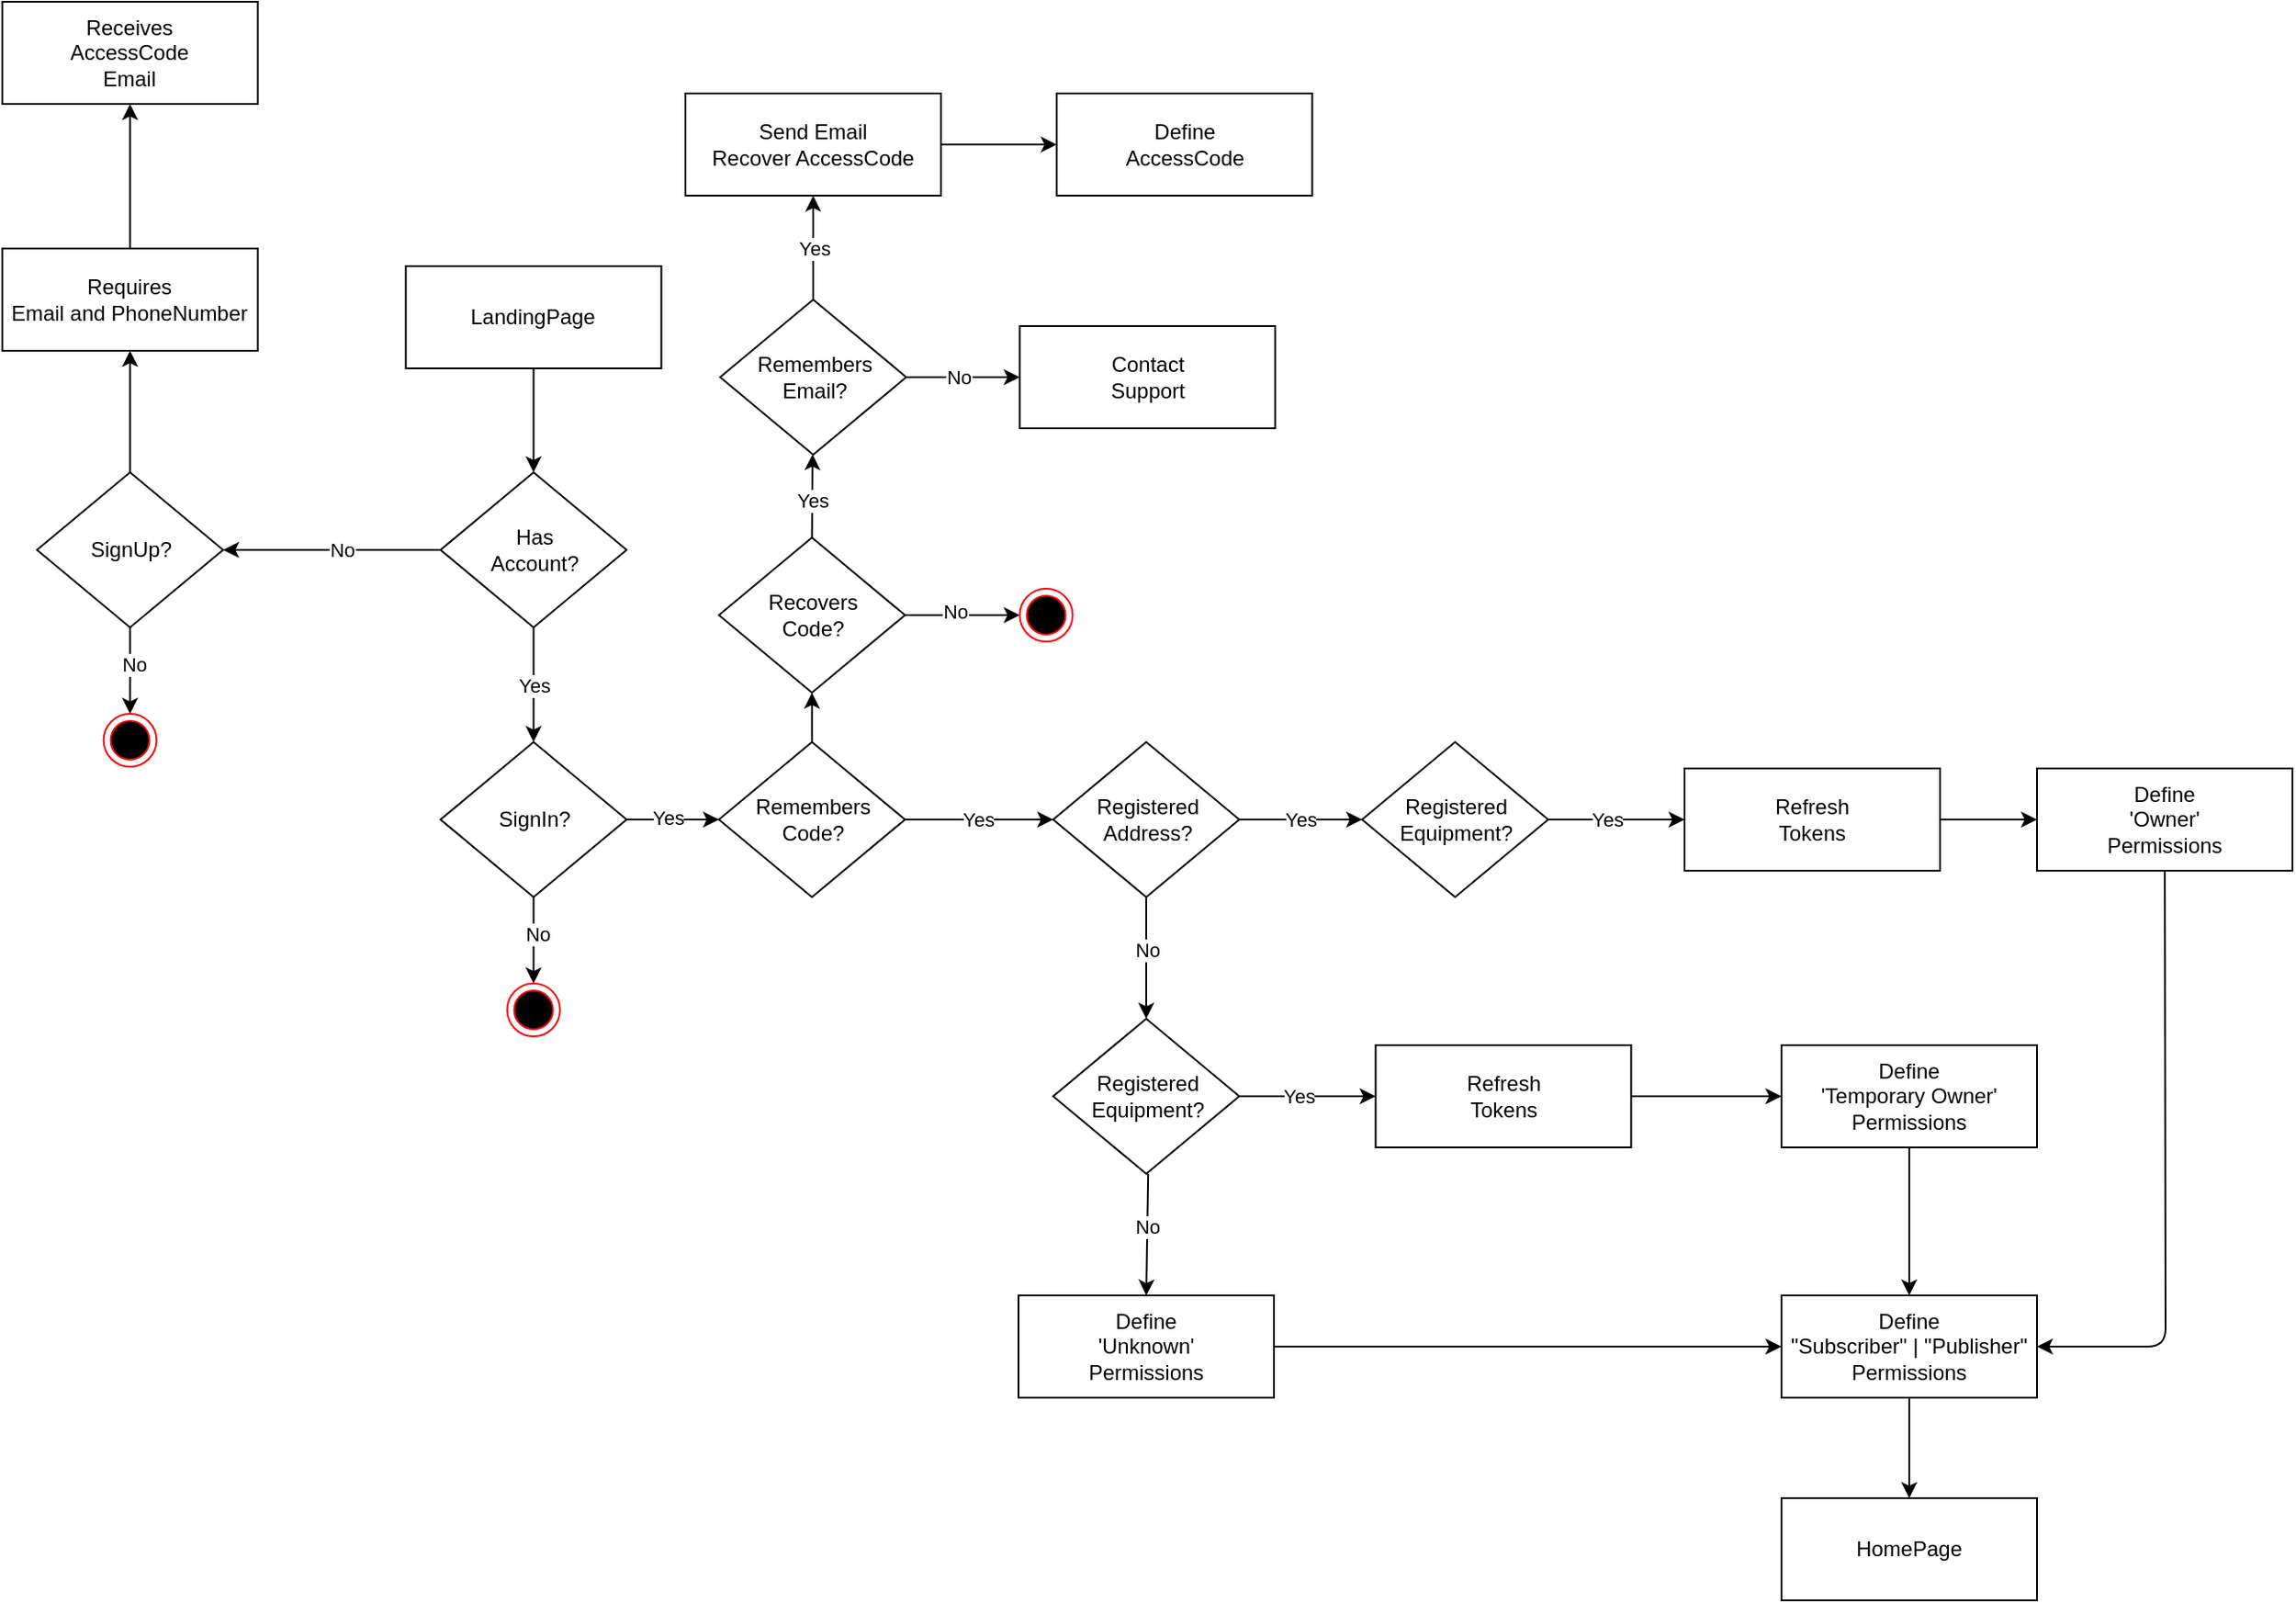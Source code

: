 <mxfile>
    <diagram id="hn7tHWQoiM4ZmX-ZspI4" name="Page-1">
        <mxGraphModel dx="1594" dy="1171" grid="0" gridSize="10" guides="1" tooltips="1" connect="1" arrows="1" fold="1" page="0" pageScale="1" pageWidth="827" pageHeight="1169" math="0" shadow="0">
            <root>
                <mxCell id="0"/>
                <mxCell id="1" parent="0"/>
                <mxCell id="9" value="" style="edgeStyle=none;html=1;" parent="1" source="3" target="8" edge="1">
                    <mxGeometry relative="1" as="geometry"/>
                </mxCell>
                <mxCell id="68" value="Yes" style="edgeLabel;html=1;align=center;verticalAlign=middle;resizable=0;points=[];" vertex="1" connectable="0" parent="9">
                    <mxGeometry x="-0.126" y="1" relative="1" as="geometry">
                        <mxPoint as="offset"/>
                    </mxGeometry>
                </mxCell>
                <mxCell id="12" value="" style="edgeStyle=none;html=1;" parent="1" source="3" target="11" edge="1">
                    <mxGeometry relative="1" as="geometry"/>
                </mxCell>
                <mxCell id="69" value="No" style="edgeLabel;html=1;align=center;verticalAlign=middle;resizable=0;points=[];" vertex="1" connectable="0" parent="12">
                    <mxGeometry x="-0.143" y="2" relative="1" as="geometry">
                        <mxPoint as="offset"/>
                    </mxGeometry>
                </mxCell>
                <mxCell id="3" value="SignIn?" style="shape=rhombus;html=1;dashed=0;whitespace=wrap;perimeter=rhombusPerimeter;" parent="1" vertex="1">
                    <mxGeometry y="168" width="105.6" height="88" as="geometry"/>
                </mxCell>
                <mxCell id="31" value="" style="edgeStyle=none;html=1;" edge="1" parent="1" source="8" target="30">
                    <mxGeometry relative="1" as="geometry"/>
                </mxCell>
                <mxCell id="32" value="Yes" style="edgeLabel;html=1;align=center;verticalAlign=middle;resizable=0;points=[];" vertex="1" connectable="0" parent="31">
                    <mxGeometry x="-0.15" y="3" relative="1" as="geometry">
                        <mxPoint x="6" y="3" as="offset"/>
                    </mxGeometry>
                </mxCell>
                <mxCell id="96" value="" style="edgeStyle=none;html=1;" edge="1" parent="1" source="8" target="95">
                    <mxGeometry relative="1" as="geometry"/>
                </mxCell>
                <mxCell id="8" value="Remembers&lt;br&gt;Code?" style="shape=rhombus;html=1;dashed=0;whitespace=wrap;perimeter=rhombusPerimeter;" parent="1" vertex="1">
                    <mxGeometry x="158" y="168" width="105.6" height="88" as="geometry"/>
                </mxCell>
                <mxCell id="11" value="" style="ellipse;html=1;shape=endState;fillColor=#000000;strokeColor=#ff0000;" parent="1" vertex="1">
                    <mxGeometry x="37.8" y="305" width="30" height="30" as="geometry"/>
                </mxCell>
                <mxCell id="35" value="Yes" style="edgeStyle=none;html=1;" edge="1" parent="1" source="30" target="34">
                    <mxGeometry relative="1" as="geometry"/>
                </mxCell>
                <mxCell id="41" value="" style="edgeStyle=none;html=1;" edge="1" parent="1" source="30" target="40">
                    <mxGeometry relative="1" as="geometry"/>
                </mxCell>
                <mxCell id="42" value="No" style="edgeLabel;html=1;align=center;verticalAlign=middle;resizable=0;points=[];" vertex="1" connectable="0" parent="41">
                    <mxGeometry x="-0.141" relative="1" as="geometry">
                        <mxPoint as="offset"/>
                    </mxGeometry>
                </mxCell>
                <mxCell id="30" value="Registered&lt;br&gt;Address?" style="shape=rhombus;html=1;dashed=0;whitespace=wrap;perimeter=rhombusPerimeter;" vertex="1" parent="1">
                    <mxGeometry x="347.7" y="168" width="105.6" height="88" as="geometry"/>
                </mxCell>
                <mxCell id="38" value="" style="edgeStyle=none;html=1;" edge="1" parent="1" source="34" target="37">
                    <mxGeometry relative="1" as="geometry"/>
                </mxCell>
                <mxCell id="39" value="Yes" style="edgeLabel;html=1;align=center;verticalAlign=middle;resizable=0;points=[];" vertex="1" connectable="0" parent="38">
                    <mxGeometry x="-0.143" relative="1" as="geometry">
                        <mxPoint as="offset"/>
                    </mxGeometry>
                </mxCell>
                <mxCell id="34" value="Registered&lt;br&gt;Equipment?" style="shape=rhombus;html=1;dashed=0;whitespace=wrap;perimeter=rhombusPerimeter;" vertex="1" parent="1">
                    <mxGeometry x="523" y="168" width="105.6" height="88" as="geometry"/>
                </mxCell>
                <mxCell id="47" value="" style="edgeStyle=none;html=1;" edge="1" parent="1" source="37" target="46">
                    <mxGeometry relative="1" as="geometry"/>
                </mxCell>
                <mxCell id="37" value="Refresh&lt;br&gt;Tokens" style="whiteSpace=wrap;html=1;align=center;" vertex="1" parent="1">
                    <mxGeometry x="706" y="183" width="145" height="58" as="geometry"/>
                </mxCell>
                <mxCell id="40" value="Registered&lt;br&gt;Equipment?" style="shape=rhombus;html=1;dashed=0;whitespace=wrap;perimeter=rhombusPerimeter;" vertex="1" parent="1">
                    <mxGeometry x="347.7" y="325" width="105.6" height="88" as="geometry"/>
                </mxCell>
                <mxCell id="43" value="" style="edgeStyle=none;html=1;" edge="1" parent="1" target="45">
                    <mxGeometry relative="1" as="geometry">
                        <mxPoint x="453.3" y="369.0" as="sourcePoint"/>
                    </mxGeometry>
                </mxCell>
                <mxCell id="44" value="Yes" style="edgeLabel;html=1;align=center;verticalAlign=middle;resizable=0;points=[];" vertex="1" connectable="0" parent="43">
                    <mxGeometry x="-0.143" relative="1" as="geometry">
                        <mxPoint as="offset"/>
                    </mxGeometry>
                </mxCell>
                <mxCell id="49" value="" style="edgeStyle=none;html=1;" edge="1" parent="1" source="45" target="48">
                    <mxGeometry relative="1" as="geometry"/>
                </mxCell>
                <mxCell id="45" value="Refresh&lt;br&gt;Tokens" style="whiteSpace=wrap;html=1;align=center;" vertex="1" parent="1">
                    <mxGeometry x="530.7" y="340" width="145" height="58" as="geometry"/>
                </mxCell>
                <mxCell id="61" style="edgeStyle=none;html=1;entryX=1;entryY=0.5;entryDx=0;entryDy=0;" edge="1" parent="1" source="46" target="55">
                    <mxGeometry relative="1" as="geometry">
                        <Array as="points">
                            <mxPoint x="979" y="511"/>
                        </Array>
                    </mxGeometry>
                </mxCell>
                <mxCell id="46" value="Define&lt;br&gt;'Owner'&lt;br&gt;Permissions" style="whiteSpace=wrap;html=1;align=center;" vertex="1" parent="1">
                    <mxGeometry x="906" y="183" width="145" height="58" as="geometry"/>
                </mxCell>
                <mxCell id="60" style="edgeStyle=none;html=1;entryX=0.5;entryY=0;entryDx=0;entryDy=0;" edge="1" parent="1" source="48" target="55">
                    <mxGeometry relative="1" as="geometry"/>
                </mxCell>
                <mxCell id="48" value="Define&lt;br&gt;'Temporary Owner'&lt;br&gt;Permissions" style="whiteSpace=wrap;html=1;align=center;" vertex="1" parent="1">
                    <mxGeometry x="761" y="340" width="145" height="58" as="geometry"/>
                </mxCell>
                <mxCell id="50" value="" style="edgeStyle=none;html=1;exitX=0.5;exitY=1;exitDx=0;exitDy=0;entryX=0.5;entryY=0;entryDx=0;entryDy=0;" edge="1" parent="1" target="54">
                    <mxGeometry relative="1" as="geometry">
                        <mxPoint x="401.6" y="413" as="sourcePoint"/>
                        <mxPoint x="400.847" y="476" as="targetPoint"/>
                        <Array as="points"/>
                    </mxGeometry>
                </mxCell>
                <mxCell id="51" value="No" style="edgeLabel;html=1;align=center;verticalAlign=middle;resizable=0;points=[];" vertex="1" connectable="0" parent="50">
                    <mxGeometry x="-0.143" relative="1" as="geometry">
                        <mxPoint as="offset"/>
                    </mxGeometry>
                </mxCell>
                <mxCell id="59" style="edgeStyle=none;html=1;entryX=0;entryY=0.5;entryDx=0;entryDy=0;" edge="1" parent="1" source="54" target="55">
                    <mxGeometry relative="1" as="geometry"/>
                </mxCell>
                <mxCell id="54" value="Define&lt;br&gt;'Unknown'&lt;br&gt;Permissions" style="whiteSpace=wrap;html=1;align=center;" vertex="1" parent="1">
                    <mxGeometry x="328.0" y="482" width="145" height="58" as="geometry"/>
                </mxCell>
                <mxCell id="66" style="edgeStyle=none;html=1;" edge="1" parent="1" source="55" target="65">
                    <mxGeometry relative="1" as="geometry"/>
                </mxCell>
                <mxCell id="55" value="Define&lt;br&gt;&quot;Subscriber&quot; | &quot;Publisher&quot;&lt;br&gt;Permissions" style="whiteSpace=wrap;html=1;align=center;" vertex="1" parent="1">
                    <mxGeometry x="761" y="482" width="145" height="58" as="geometry"/>
                </mxCell>
                <mxCell id="63" value="Yes" style="edgeStyle=none;html=1;entryX=0.5;entryY=0;entryDx=0;entryDy=0;" edge="1" parent="1" source="62" target="3">
                    <mxGeometry relative="1" as="geometry"/>
                </mxCell>
                <mxCell id="73" value="" style="edgeStyle=none;html=1;entryX=1;entryY=0.5;entryDx=0;entryDy=0;" edge="1" parent="1" source="62" target="77">
                    <mxGeometry relative="1" as="geometry">
                        <mxPoint x="-118" y="59" as="targetPoint"/>
                    </mxGeometry>
                </mxCell>
                <mxCell id="74" value="No" style="edgeLabel;html=1;align=center;verticalAlign=middle;resizable=0;points=[];" vertex="1" connectable="0" parent="73">
                    <mxGeometry x="-0.096" relative="1" as="geometry">
                        <mxPoint as="offset"/>
                    </mxGeometry>
                </mxCell>
                <mxCell id="62" value="Has&lt;br&gt;Account?" style="shape=rhombus;html=1;dashed=0;whitespace=wrap;perimeter=rhombusPerimeter;" vertex="1" parent="1">
                    <mxGeometry y="15" width="105.6" height="88" as="geometry"/>
                </mxCell>
                <mxCell id="67" style="edgeStyle=none;html=1;" edge="1" parent="1" source="64" target="62">
                    <mxGeometry relative="1" as="geometry"/>
                </mxCell>
                <mxCell id="64" value="LandingPage" style="whiteSpace=wrap;html=1;align=center;" vertex="1" parent="1">
                    <mxGeometry x="-19.7" y="-102" width="145" height="58" as="geometry"/>
                </mxCell>
                <mxCell id="65" value="HomePage" style="whiteSpace=wrap;html=1;align=center;" vertex="1" parent="1">
                    <mxGeometry x="761" y="597" width="145" height="58" as="geometry"/>
                </mxCell>
                <mxCell id="82" value="" style="edgeStyle=none;html=1;" edge="1" parent="1" source="77" target="81">
                    <mxGeometry relative="1" as="geometry"/>
                </mxCell>
                <mxCell id="77" value="SignUp?" style="shape=rhombus;html=1;dashed=0;whitespace=wrap;perimeter=rhombusPerimeter;" vertex="1" parent="1">
                    <mxGeometry x="-229" y="15" width="105.6" height="88" as="geometry"/>
                </mxCell>
                <mxCell id="78" value="" style="edgeStyle=none;html=1;" edge="1" parent="1" target="80">
                    <mxGeometry relative="1" as="geometry">
                        <mxPoint x="-176.2" y="103" as="sourcePoint"/>
                    </mxGeometry>
                </mxCell>
                <mxCell id="79" value="No" style="edgeLabel;html=1;align=center;verticalAlign=middle;resizable=0;points=[];" vertex="1" connectable="0" parent="78">
                    <mxGeometry x="-0.143" y="2" relative="1" as="geometry">
                        <mxPoint as="offset"/>
                    </mxGeometry>
                </mxCell>
                <mxCell id="80" value="" style="ellipse;html=1;shape=endState;fillColor=#000000;strokeColor=#ff0000;" vertex="1" parent="1">
                    <mxGeometry x="-191.2" y="152" width="30" height="30" as="geometry"/>
                </mxCell>
                <mxCell id="84" value="" style="edgeStyle=none;html=1;exitX=0.5;exitY=0;exitDx=0;exitDy=0;" edge="1" parent="1" source="81" target="83">
                    <mxGeometry relative="1" as="geometry">
                        <mxPoint x="-6.4" y="-223.0" as="sourcePoint"/>
                    </mxGeometry>
                </mxCell>
                <mxCell id="81" value="Requires&lt;br&gt;Email and PhoneNumber" style="whiteSpace=wrap;html=1;align=center;" vertex="1" parent="1">
                    <mxGeometry x="-248.7" y="-112" width="145" height="58" as="geometry"/>
                </mxCell>
                <mxCell id="83" value="Receives&lt;br&gt;AccessCode&lt;br&gt;Email" style="whiteSpace=wrap;html=1;align=center;" vertex="1" parent="1">
                    <mxGeometry x="-248.7" y="-252" width="145" height="58" as="geometry"/>
                </mxCell>
                <mxCell id="85" value="" style="edgeStyle=none;html=1;exitX=0.5;exitY=0;exitDx=0;exitDy=0;" edge="1" parent="1" target="90" source="95">
                    <mxGeometry relative="1" as="geometry">
                        <mxPoint x="211.5" y="70" as="sourcePoint"/>
                    </mxGeometry>
                </mxCell>
                <mxCell id="86" value="Yes" style="edgeLabel;html=1;align=center;verticalAlign=middle;resizable=0;points=[];" vertex="1" connectable="0" parent="85">
                    <mxGeometry x="-0.093" relative="1" as="geometry">
                        <mxPoint as="offset"/>
                    </mxGeometry>
                </mxCell>
                <mxCell id="87" value="" style="edgeStyle=none;html=1;" edge="1" parent="1" source="90" target="91">
                    <mxGeometry relative="1" as="geometry"/>
                </mxCell>
                <mxCell id="88" value="No" style="edgeLabel;html=1;align=center;verticalAlign=middle;resizable=0;points=[];" vertex="1" connectable="0" parent="87">
                    <mxGeometry x="-0.097" relative="1" as="geometry">
                        <mxPoint as="offset"/>
                    </mxGeometry>
                </mxCell>
                <mxCell id="89" value="Yes" style="edgeStyle=none;html=1;" edge="1" parent="1" source="90" target="93">
                    <mxGeometry relative="1" as="geometry"/>
                </mxCell>
                <mxCell id="90" value="Remembers&lt;br&gt;Email?" style="shape=rhombus;html=1;dashed=0;whitespace=wrap;perimeter=rhombusPerimeter;" vertex="1" parent="1">
                    <mxGeometry x="158.7" y="-83" width="105.6" height="88" as="geometry"/>
                </mxCell>
                <mxCell id="91" value="Contact &lt;br&gt;Support" style="whiteSpace=wrap;html=1;align=center;" vertex="1" parent="1">
                    <mxGeometry x="328.7" y="-68" width="145" height="58" as="geometry"/>
                </mxCell>
                <mxCell id="92" value="" style="edgeStyle=none;html=1;" edge="1" parent="1" source="93" target="94">
                    <mxGeometry relative="1" as="geometry"/>
                </mxCell>
                <mxCell id="93" value="Send Email&lt;br&gt;Recover AccessCode" style="whiteSpace=wrap;html=1;align=center;" vertex="1" parent="1">
                    <mxGeometry x="139" y="-200" width="145" height="58" as="geometry"/>
                </mxCell>
                <mxCell id="94" value="Define&lt;br&gt;AccessCode" style="whiteSpace=wrap;html=1;align=center;" vertex="1" parent="1">
                    <mxGeometry x="349.7" y="-200" width="145" height="58" as="geometry"/>
                </mxCell>
                <mxCell id="95" value="Recovers&lt;br&gt;Code?" style="shape=rhombus;html=1;dashed=0;whitespace=wrap;perimeter=rhombusPerimeter;" vertex="1" parent="1">
                    <mxGeometry x="158" y="52" width="105.6" height="88" as="geometry"/>
                </mxCell>
                <mxCell id="98" value="" style="edgeStyle=none;html=1;exitX=1;exitY=0.5;exitDx=0;exitDy=0;entryX=0;entryY=0.5;entryDx=0;entryDy=0;" edge="1" parent="1" target="100" source="95">
                    <mxGeometry relative="1" as="geometry">
                        <mxPoint x="296.0" y="52.0" as="sourcePoint"/>
                    </mxGeometry>
                </mxCell>
                <mxCell id="99" value="No" style="edgeLabel;html=1;align=center;verticalAlign=middle;resizable=0;points=[];" vertex="1" connectable="0" parent="98">
                    <mxGeometry x="-0.143" y="2" relative="1" as="geometry">
                        <mxPoint as="offset"/>
                    </mxGeometry>
                </mxCell>
                <mxCell id="100" value="" style="ellipse;html=1;shape=endState;fillColor=#000000;strokeColor=#ff0000;" vertex="1" parent="1">
                    <mxGeometry x="328.7" y="81" width="30" height="30" as="geometry"/>
                </mxCell>
            </root>
        </mxGraphModel>
    </diagram>
</mxfile>